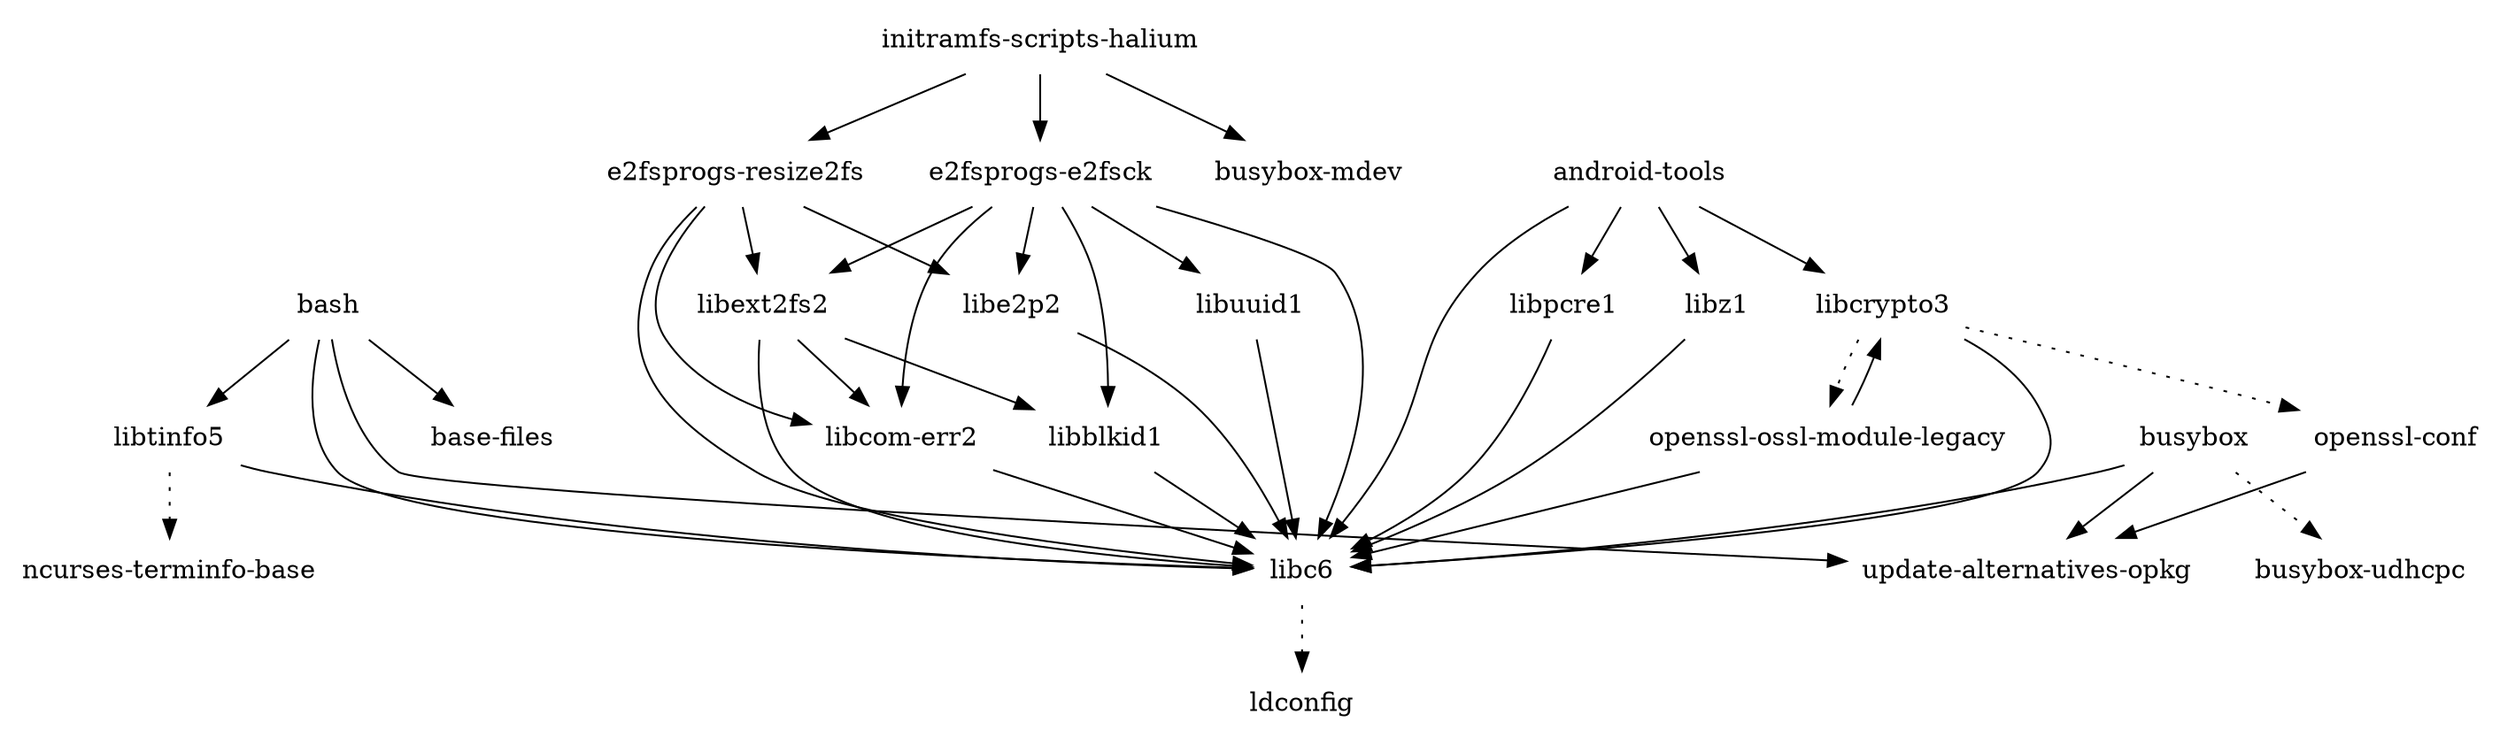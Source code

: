 digraph depends {
    node [shape=plaintext]
"android-tools" -> "libc6"
"android-tools" -> "libcrypto3"
"android-tools" -> "libpcre1"
"android-tools" -> "libz1"
"bash" -> "base-files"
"bash" -> "libc6"
"bash" -> "libtinfo5"
"bash" -> "update-alternatives-opkg"
"busybox" -> "busybox-udhcpc" [style=dotted]
"busybox" -> "libc6"
"busybox" -> "update-alternatives-opkg"
"e2fsprogs-e2fsck" -> "libblkid1"
"e2fsprogs-e2fsck" -> "libc6"
"e2fsprogs-e2fsck" -> "libcom-err2"
"e2fsprogs-e2fsck" -> "libe2p2"
"e2fsprogs-e2fsck" -> "libext2fs2"
"e2fsprogs-e2fsck" -> "libuuid1"
"e2fsprogs-resize2fs" -> "libc6"
"e2fsprogs-resize2fs" -> "libcom-err2"
"e2fsprogs-resize2fs" -> "libe2p2"
"e2fsprogs-resize2fs" -> "libext2fs2"
"initramfs-scripts-halium" -> "busybox-mdev"
"initramfs-scripts-halium" -> "e2fsprogs-e2fsck"
"initramfs-scripts-halium" -> "e2fsprogs-resize2fs"
"libblkid1" -> "libc6"
"libc6" -> "ldconfig" [style=dotted]
"libcom-err2" -> "libc6"
"libcrypto3" -> "libc6"
"libcrypto3" -> "openssl-conf" [style=dotted]
"libcrypto3" -> "openssl-ossl-module-legacy" [style=dotted]
"libe2p2" -> "libc6"
"libext2fs2" -> "libblkid1"
"libext2fs2" -> "libc6"
"libext2fs2" -> "libcom-err2"
"libpcre1" -> "libc6"
"libtinfo5" -> "libc6"
"libtinfo5" -> "ncurses-terminfo-base" [style=dotted]
"libuuid1" -> "libc6"
"libz1" -> "libc6"
"openssl-conf" -> "update-alternatives-opkg"
"openssl-ossl-module-legacy" -> "libc6"
"openssl-ossl-module-legacy" -> "libcrypto3"
}
